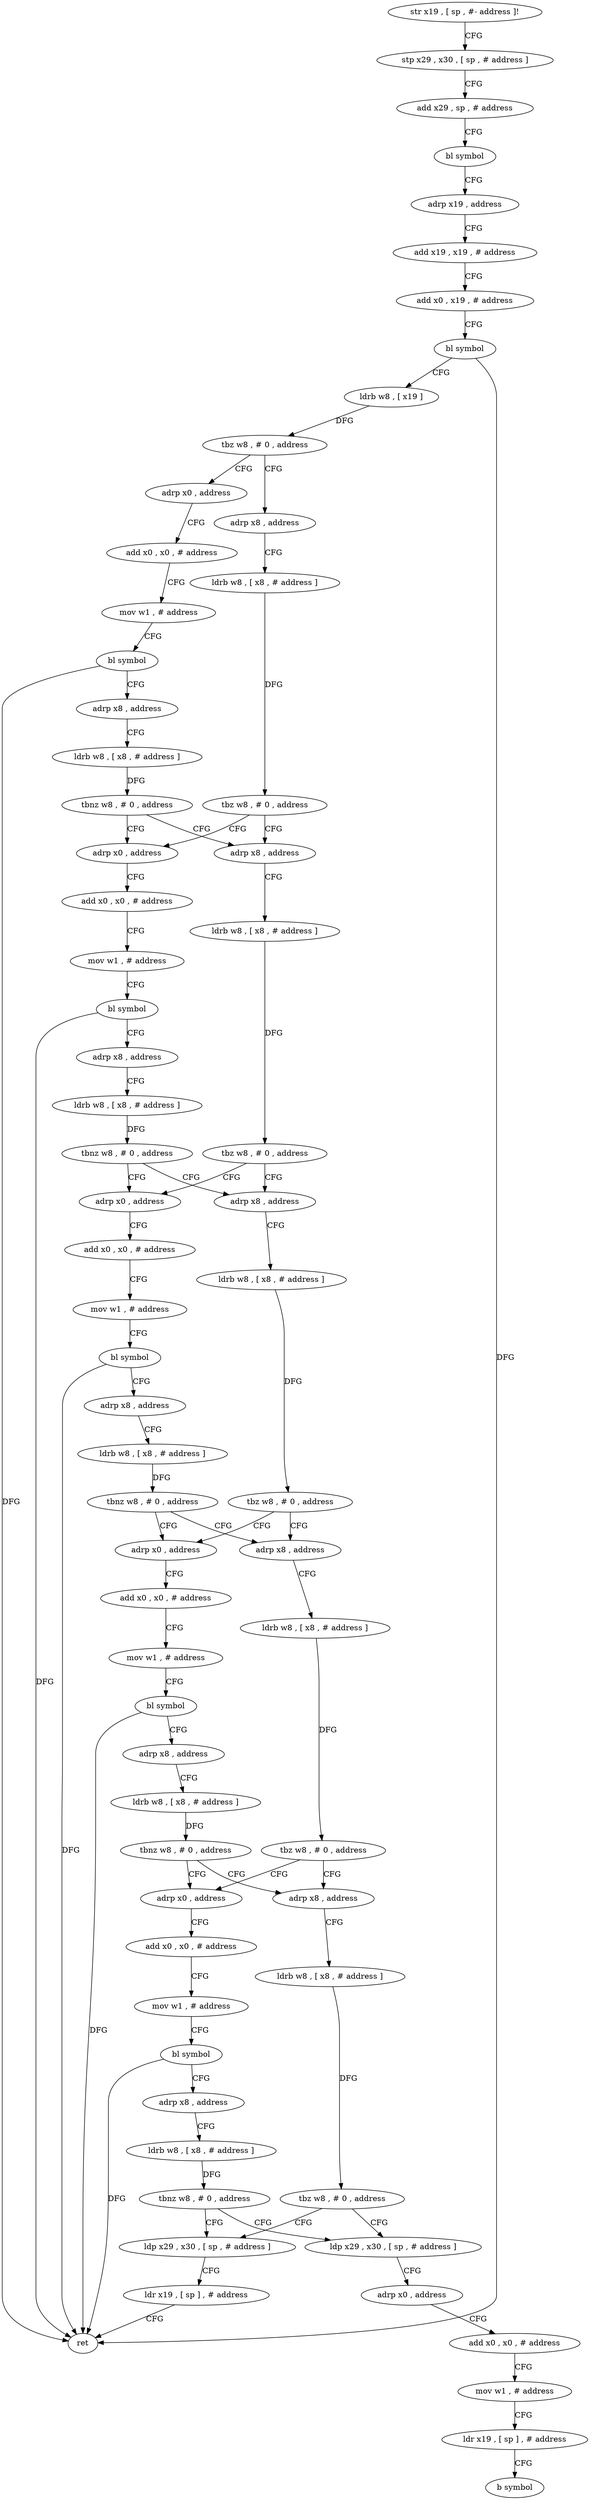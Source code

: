 digraph "func" {
"165392" [label = "str x19 , [ sp , #- address ]!" ]
"165396" [label = "stp x29 , x30 , [ sp , # address ]" ]
"165400" [label = "add x29 , sp , # address" ]
"165404" [label = "bl symbol" ]
"165408" [label = "adrp x19 , address" ]
"165412" [label = "add x19 , x19 , # address" ]
"165416" [label = "add x0 , x19 , # address" ]
"165420" [label = "bl symbol" ]
"165424" [label = "ldrb w8 , [ x19 ]" ]
"165428" [label = "tbz w8 , # 0 , address" ]
"165504" [label = "adrp x0 , address" ]
"165432" [label = "adrp x8 , address" ]
"165508" [label = "add x0 , x0 , # address" ]
"165512" [label = "mov w1 , # address" ]
"165516" [label = "bl symbol" ]
"165520" [label = "adrp x8 , address" ]
"165524" [label = "ldrb w8 , [ x8 , # address ]" ]
"165528" [label = "tbnz w8 , # 0 , address" ]
"165444" [label = "adrp x8 , address" ]
"165532" [label = "adrp x0 , address" ]
"165436" [label = "ldrb w8 , [ x8 , # address ]" ]
"165440" [label = "tbz w8 , # 0 , address" ]
"165448" [label = "ldrb w8 , [ x8 , # address ]" ]
"165452" [label = "tbz w8 , # 0 , address" ]
"165560" [label = "adrp x0 , address" ]
"165456" [label = "adrp x8 , address" ]
"165536" [label = "add x0 , x0 , # address" ]
"165540" [label = "mov w1 , # address" ]
"165544" [label = "bl symbol" ]
"165548" [label = "adrp x8 , address" ]
"165552" [label = "ldrb w8 , [ x8 , # address ]" ]
"165556" [label = "tbnz w8 , # 0 , address" ]
"165564" [label = "add x0 , x0 , # address" ]
"165568" [label = "mov w1 , # address" ]
"165572" [label = "bl symbol" ]
"165576" [label = "adrp x8 , address" ]
"165580" [label = "ldrb w8 , [ x8 , # address ]" ]
"165584" [label = "tbnz w8 , # 0 , address" ]
"165468" [label = "adrp x8 , address" ]
"165588" [label = "adrp x0 , address" ]
"165460" [label = "ldrb w8 , [ x8 , # address ]" ]
"165464" [label = "tbz w8 , # 0 , address" ]
"165472" [label = "ldrb w8 , [ x8 , # address ]" ]
"165476" [label = "tbz w8 , # 0 , address" ]
"165616" [label = "adrp x0 , address" ]
"165480" [label = "adrp x8 , address" ]
"165592" [label = "add x0 , x0 , # address" ]
"165596" [label = "mov w1 , # address" ]
"165600" [label = "bl symbol" ]
"165604" [label = "adrp x8 , address" ]
"165608" [label = "ldrb w8 , [ x8 , # address ]" ]
"165612" [label = "tbnz w8 , # 0 , address" ]
"165620" [label = "add x0 , x0 , # address" ]
"165624" [label = "mov w1 , # address" ]
"165628" [label = "bl symbol" ]
"165632" [label = "adrp x8 , address" ]
"165636" [label = "ldrb w8 , [ x8 , # address ]" ]
"165640" [label = "tbnz w8 , # 0 , address" ]
"165492" [label = "ldp x29 , x30 , [ sp , # address ]" ]
"165644" [label = "ldp x29 , x30 , [ sp , # address ]" ]
"165484" [label = "ldrb w8 , [ x8 , # address ]" ]
"165488" [label = "tbz w8 , # 0 , address" ]
"165496" [label = "ldr x19 , [ sp ] , # address" ]
"165500" [label = "ret" ]
"165648" [label = "adrp x0 , address" ]
"165652" [label = "add x0 , x0 , # address" ]
"165656" [label = "mov w1 , # address" ]
"165660" [label = "ldr x19 , [ sp ] , # address" ]
"165664" [label = "b symbol" ]
"165392" -> "165396" [ label = "CFG" ]
"165396" -> "165400" [ label = "CFG" ]
"165400" -> "165404" [ label = "CFG" ]
"165404" -> "165408" [ label = "CFG" ]
"165408" -> "165412" [ label = "CFG" ]
"165412" -> "165416" [ label = "CFG" ]
"165416" -> "165420" [ label = "CFG" ]
"165420" -> "165424" [ label = "CFG" ]
"165420" -> "165500" [ label = "DFG" ]
"165424" -> "165428" [ label = "DFG" ]
"165428" -> "165504" [ label = "CFG" ]
"165428" -> "165432" [ label = "CFG" ]
"165504" -> "165508" [ label = "CFG" ]
"165432" -> "165436" [ label = "CFG" ]
"165508" -> "165512" [ label = "CFG" ]
"165512" -> "165516" [ label = "CFG" ]
"165516" -> "165520" [ label = "CFG" ]
"165516" -> "165500" [ label = "DFG" ]
"165520" -> "165524" [ label = "CFG" ]
"165524" -> "165528" [ label = "DFG" ]
"165528" -> "165444" [ label = "CFG" ]
"165528" -> "165532" [ label = "CFG" ]
"165444" -> "165448" [ label = "CFG" ]
"165532" -> "165536" [ label = "CFG" ]
"165436" -> "165440" [ label = "DFG" ]
"165440" -> "165532" [ label = "CFG" ]
"165440" -> "165444" [ label = "CFG" ]
"165448" -> "165452" [ label = "DFG" ]
"165452" -> "165560" [ label = "CFG" ]
"165452" -> "165456" [ label = "CFG" ]
"165560" -> "165564" [ label = "CFG" ]
"165456" -> "165460" [ label = "CFG" ]
"165536" -> "165540" [ label = "CFG" ]
"165540" -> "165544" [ label = "CFG" ]
"165544" -> "165548" [ label = "CFG" ]
"165544" -> "165500" [ label = "DFG" ]
"165548" -> "165552" [ label = "CFG" ]
"165552" -> "165556" [ label = "DFG" ]
"165556" -> "165456" [ label = "CFG" ]
"165556" -> "165560" [ label = "CFG" ]
"165564" -> "165568" [ label = "CFG" ]
"165568" -> "165572" [ label = "CFG" ]
"165572" -> "165576" [ label = "CFG" ]
"165572" -> "165500" [ label = "DFG" ]
"165576" -> "165580" [ label = "CFG" ]
"165580" -> "165584" [ label = "DFG" ]
"165584" -> "165468" [ label = "CFG" ]
"165584" -> "165588" [ label = "CFG" ]
"165468" -> "165472" [ label = "CFG" ]
"165588" -> "165592" [ label = "CFG" ]
"165460" -> "165464" [ label = "DFG" ]
"165464" -> "165588" [ label = "CFG" ]
"165464" -> "165468" [ label = "CFG" ]
"165472" -> "165476" [ label = "DFG" ]
"165476" -> "165616" [ label = "CFG" ]
"165476" -> "165480" [ label = "CFG" ]
"165616" -> "165620" [ label = "CFG" ]
"165480" -> "165484" [ label = "CFG" ]
"165592" -> "165596" [ label = "CFG" ]
"165596" -> "165600" [ label = "CFG" ]
"165600" -> "165604" [ label = "CFG" ]
"165600" -> "165500" [ label = "DFG" ]
"165604" -> "165608" [ label = "CFG" ]
"165608" -> "165612" [ label = "DFG" ]
"165612" -> "165480" [ label = "CFG" ]
"165612" -> "165616" [ label = "CFG" ]
"165620" -> "165624" [ label = "CFG" ]
"165624" -> "165628" [ label = "CFG" ]
"165628" -> "165632" [ label = "CFG" ]
"165628" -> "165500" [ label = "DFG" ]
"165632" -> "165636" [ label = "CFG" ]
"165636" -> "165640" [ label = "DFG" ]
"165640" -> "165492" [ label = "CFG" ]
"165640" -> "165644" [ label = "CFG" ]
"165492" -> "165496" [ label = "CFG" ]
"165644" -> "165648" [ label = "CFG" ]
"165484" -> "165488" [ label = "DFG" ]
"165488" -> "165644" [ label = "CFG" ]
"165488" -> "165492" [ label = "CFG" ]
"165496" -> "165500" [ label = "CFG" ]
"165648" -> "165652" [ label = "CFG" ]
"165652" -> "165656" [ label = "CFG" ]
"165656" -> "165660" [ label = "CFG" ]
"165660" -> "165664" [ label = "CFG" ]
}
